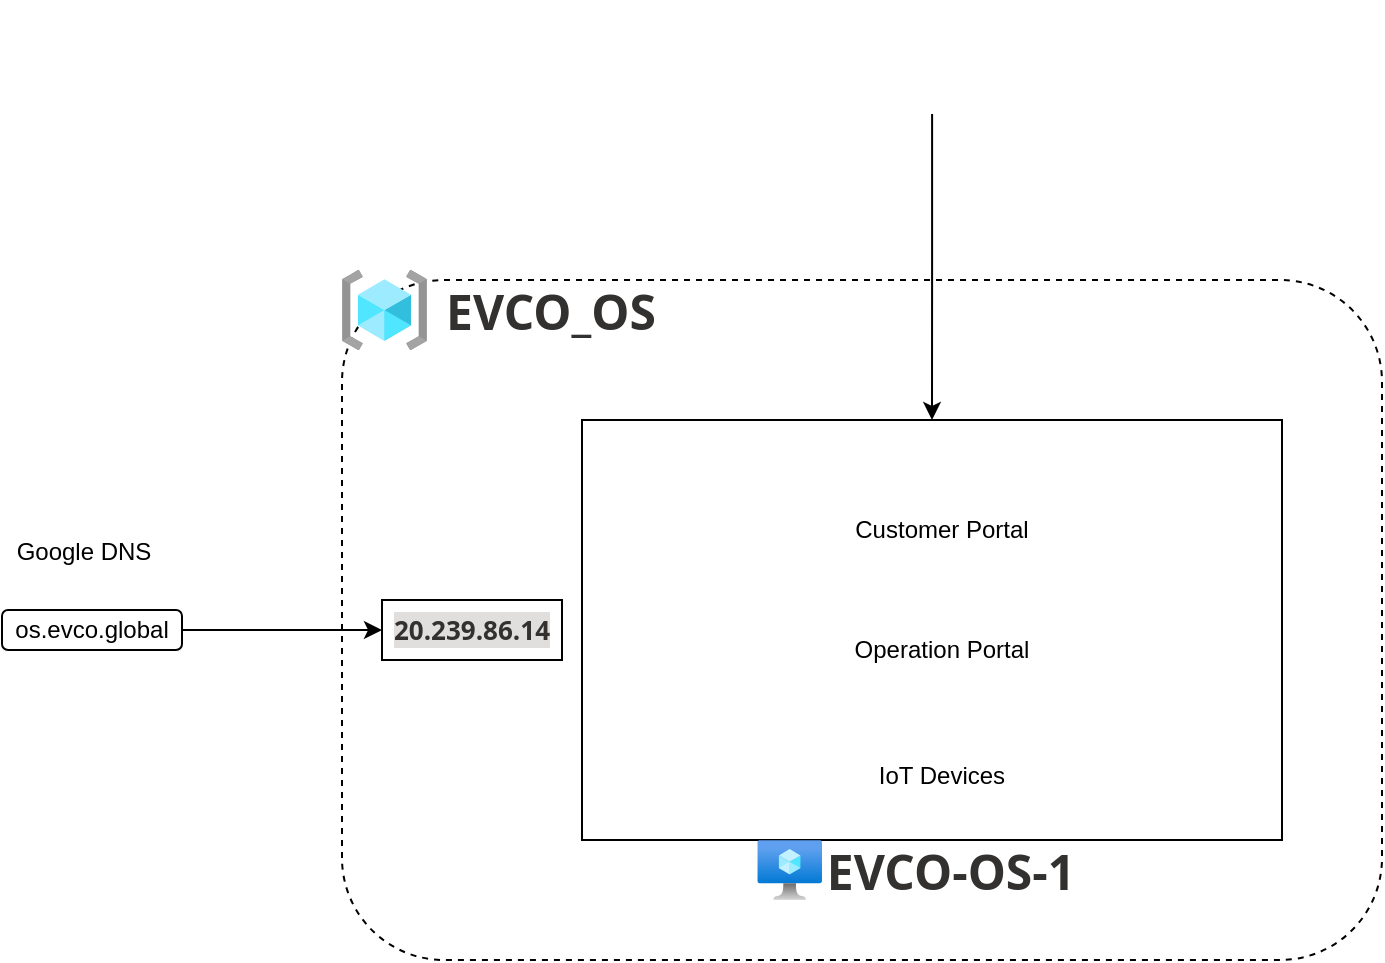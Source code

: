 <mxfile version="19.0.3" type="device" pages="2"><diagram id="h2iiqEeI4lt8GW-t7GKd" name="Current"><mxGraphModel dx="1349" dy="916" grid="1" gridSize="10" guides="1" tooltips="1" connect="1" arrows="1" fold="1" page="1" pageScale="1" pageWidth="850" pageHeight="1100" math="0" shadow="0"><root><mxCell id="0"/><mxCell id="1" parent="0"/><mxCell id="utMhcsCTtxX1kSNzOpCG-17" value="" style="rounded=1;whiteSpace=wrap;html=1;dashed=1;glass=1;fillColor=none;" vertex="1" parent="1"><mxGeometry x="250" y="470" width="520" height="340" as="geometry"/></mxCell><mxCell id="utMhcsCTtxX1kSNzOpCG-1" value="" style="rounded=0;whiteSpace=wrap;html=1;" vertex="1" parent="1"><mxGeometry x="370" y="540" width="350" height="210" as="geometry"/></mxCell><mxCell id="utMhcsCTtxX1kSNzOpCG-2" value="" style="aspect=fixed;html=1;points=[];align=center;image;fontSize=12;image=img/lib/azure2/compute/Virtual_Machine.svg;" vertex="1" parent="1"><mxGeometry x="457.66" y="750" width="32.34" height="30" as="geometry"/></mxCell><mxCell id="utMhcsCTtxX1kSNzOpCG-3" value="&lt;span style=&quot;color: rgb(50, 49, 48); font-family: az_ea_font, &amp;quot;Segoe UI&amp;quot;, az_font, system-ui, -apple-system, BlinkMacSystemFont, Roboto, Oxygen, Ubuntu, Cantarell, &amp;quot;Open Sans&amp;quot;, &amp;quot;Helvetica Neue&amp;quot;, sans-serif; font-size: 13px; font-style: normal; font-variant-ligatures: normal; font-variant-caps: normal; letter-spacing: normal; orphans: 2; text-align: left; text-indent: 0px; text-transform: none; widows: 2; word-spacing: 0px; -webkit-text-stroke-width: 0px; background-color: rgb(225, 223, 221); text-decoration-thickness: initial; text-decoration-style: initial; text-decoration-color: initial; float: none; display: inline !important;&quot;&gt;&lt;b&gt;20.239.86.14&lt;/b&gt;&lt;/span&gt;" style="rounded=0;whiteSpace=wrap;html=1;" vertex="1" parent="1"><mxGeometry x="270" y="630" width="90" height="30" as="geometry"/></mxCell><mxCell id="utMhcsCTtxX1kSNzOpCG-4" value="Google DNS" style="shape=image;verticalLabelPosition=bottom;labelBackgroundColor=default;verticalAlign=top;aspect=fixed;imageAspect=0;image=https://cdn-icons-png.flaticon.com/512/1183/1183595.png;" vertex="1" parent="1"><mxGeometry x="100" y="550" width="42" height="42" as="geometry"/></mxCell><mxCell id="utMhcsCTtxX1kSNzOpCG-7" style="edgeStyle=orthogonalEdgeStyle;rounded=0;orthogonalLoop=1;jettySize=auto;html=1;entryX=0;entryY=0.5;entryDx=0;entryDy=0;" edge="1" parent="1" source="utMhcsCTtxX1kSNzOpCG-5" target="utMhcsCTtxX1kSNzOpCG-3"><mxGeometry relative="1" as="geometry"/></mxCell><mxCell id="utMhcsCTtxX1kSNzOpCG-5" value="os.evco.global" style="rounded=1;whiteSpace=wrap;html=1;" vertex="1" parent="1"><mxGeometry x="80" y="635" width="90" height="20" as="geometry"/></mxCell><mxCell id="utMhcsCTtxX1kSNzOpCG-9" value="&lt;h2 style=&quot;font-size: 24px; margin: 0px 16px 0px 0px; overflow: hidden; text-overflow: ellipsis; line-height: 28px; flex: 0 1 auto; color: rgb(50, 49, 48); font-family: az_ea_font, &amp;quot;Segoe UI&amp;quot;, az_font, system-ui, -apple-system, BlinkMacSystemFont, Roboto, Oxygen, Ubuntu, Cantarell, &amp;quot;Open Sans&amp;quot;, &amp;quot;Helvetica Neue&amp;quot;, sans-serif; text-align: start; background-color: rgb(255, 255, 255); outline: none !important;&quot; aria-describedby=&quot;39863ec9-62a0-472a-be32-78cf1785600c&quot; id=&quot;39863ec9-62a0-472a-be32-78cf1785600d&quot; class=&quot;fxs-blade-title-titleText msportalfx-tooltip-overflow&quot;&gt;EVCO-OS-1&lt;/h2&gt;" style="text;html=1;strokeColor=none;fillColor=none;align=center;verticalAlign=middle;whiteSpace=wrap;rounded=0;" vertex="1" parent="1"><mxGeometry x="490" y="750" width="145" height="30" as="geometry"/></mxCell><mxCell id="utMhcsCTtxX1kSNzOpCG-10" value="" style="shape=image;verticalLabelPosition=bottom;labelBackgroundColor=default;verticalAlign=top;aspect=fixed;imageAspect=0;image=https://cdn-icons-png.flaticon.com/512/1085/1085784.png;" vertex="1" parent="1"><mxGeometry x="420" y="570" width="50" height="50" as="geometry"/></mxCell><mxCell id="utMhcsCTtxX1kSNzOpCG-11" value="Customer Portal" style="text;html=1;strokeColor=none;fillColor=none;align=center;verticalAlign=middle;whiteSpace=wrap;rounded=0;" vertex="1" parent="1"><mxGeometry x="500" y="580" width="100" height="30" as="geometry"/></mxCell><mxCell id="utMhcsCTtxX1kSNzOpCG-12" value="" style="shape=image;verticalLabelPosition=bottom;labelBackgroundColor=default;verticalAlign=top;aspect=fixed;imageAspect=0;image=https://cdn-icons-png.flaticon.com/512/1085/1085784.png;" vertex="1" parent="1"><mxGeometry x="420" y="630" width="50" height="50" as="geometry"/></mxCell><mxCell id="utMhcsCTtxX1kSNzOpCG-13" value="Operation Portal" style="text;html=1;strokeColor=none;fillColor=none;align=center;verticalAlign=middle;whiteSpace=wrap;rounded=0;" vertex="1" parent="1"><mxGeometry x="500" y="640" width="100" height="30" as="geometry"/></mxCell><mxCell id="utMhcsCTtxX1kSNzOpCG-14" value="" style="shape=image;verticalLabelPosition=bottom;labelBackgroundColor=default;verticalAlign=top;aspect=fixed;imageAspect=0;image=https://cdn-icons-png.flaticon.com/512/1085/1085784.png;" vertex="1" parent="1"><mxGeometry x="420" y="693" width="50" height="50" as="geometry"/></mxCell><mxCell id="utMhcsCTtxX1kSNzOpCG-15" value="IoT Devices" style="text;html=1;strokeColor=none;fillColor=none;align=center;verticalAlign=middle;whiteSpace=wrap;rounded=0;" vertex="1" parent="1"><mxGeometry x="500" y="703" width="100" height="30" as="geometry"/></mxCell><mxCell id="utMhcsCTtxX1kSNzOpCG-16" value="" style="shape=image;verticalLabelPosition=bottom;labelBackgroundColor=default;verticalAlign=top;aspect=fixed;imageAspect=0;image=https://cdn-icons-png.flaticon.com/512/1199/1199128.png;" vertex="1" parent="1"><mxGeometry x="650" y="588" width="52" height="52" as="geometry"/></mxCell><mxCell id="utMhcsCTtxX1kSNzOpCG-18" value="&lt;h2 style=&quot;font-size: 24px; margin: 0px 16px 0px 0px; overflow: hidden; text-overflow: ellipsis; line-height: 28px; flex: 0 1 auto; color: rgb(50, 49, 48); font-family: az_ea_font, &amp;quot;Segoe UI&amp;quot;, az_font, system-ui, -apple-system, BlinkMacSystemFont, Roboto, Oxygen, Ubuntu, Cantarell, &amp;quot;Open Sans&amp;quot;, &amp;quot;Helvetica Neue&amp;quot;, sans-serif; text-align: start; background-color: rgb(255, 255, 255); outline: none !important;&quot; aria-describedby=&quot;5c480b2a-7891-4ac2-a34c-e688482373ba&quot; id=&quot;5c480b2a-7891-4ac2-a34c-e688482373bb&quot; class=&quot;fxs-blade-title-titleText msportalfx-tooltip-overflow&quot;&gt;EVCO_OS&lt;/h2&gt;" style="text;html=1;strokeColor=none;fillColor=none;align=center;verticalAlign=middle;whiteSpace=wrap;rounded=0;" vertex="1" parent="1"><mxGeometry x="290" y="470" width="145" height="30" as="geometry"/></mxCell><mxCell id="utMhcsCTtxX1kSNzOpCG-19" value="" style="aspect=fixed;html=1;points=[];align=center;image;fontSize=12;image=img/lib/azure2/general/Resource_Groups.svg;glass=1;dashed=1;fillColor=none;" vertex="1" parent="1"><mxGeometry x="250" y="465" width="42.5" height="40" as="geometry"/></mxCell><mxCell id="utMhcsCTtxX1kSNzOpCG-21" style="edgeStyle=orthogonalEdgeStyle;rounded=0;orthogonalLoop=1;jettySize=auto;html=1;" edge="1" parent="1" source="utMhcsCTtxX1kSNzOpCG-20" target="utMhcsCTtxX1kSNzOpCG-1"><mxGeometry relative="1" as="geometry"/></mxCell><mxCell id="utMhcsCTtxX1kSNzOpCG-20" value="" style="shape=image;verticalLabelPosition=bottom;labelBackgroundColor=default;verticalAlign=top;aspect=fixed;imageAspect=0;image=https://www.gartner.com/imagesrv/peer-insights/vendors/logos/gitlab.png;" vertex="1" parent="1"><mxGeometry x="480.56" y="330" width="128.87" height="57" as="geometry"/></mxCell></root></mxGraphModel></diagram><diagram id="EIpVG_HsgZSqrfVmaJFk" name="PROD"><mxGraphModel dx="944" dy="641" grid="1" gridSize="10" guides="1" tooltips="1" connect="1" arrows="1" fold="1" page="1" pageScale="1" pageWidth="850" pageHeight="1100" math="0" shadow="0"><root><mxCell id="0"/><mxCell id="1" parent="0"/><mxCell id="Sn8x2cxKz4pb6C8Wl1k9-1" value="" style="rounded=1;whiteSpace=wrap;html=1;dashed=1;glass=1;fillColor=none;" vertex="1" parent="1"><mxGeometry x="250" y="470" width="610" height="600" as="geometry"/></mxCell><mxCell id="Sn8x2cxKz4pb6C8Wl1k9-2" value="" style="rounded=0;whiteSpace=wrap;html=1;" vertex="1" parent="1"><mxGeometry x="406" y="540" width="350" height="210" as="geometry"/></mxCell><mxCell id="Sn8x2cxKz4pb6C8Wl1k9-3" value="" style="aspect=fixed;html=1;points=[];align=center;image;fontSize=12;image=img/lib/azure2/compute/Virtual_Machine.svg;" vertex="1" parent="1"><mxGeometry x="493.66" y="750" width="32.34" height="30" as="geometry"/></mxCell><mxCell id="Sn8x2cxKz4pb6C8Wl1k9-5" value="Google DNS" style="shape=image;verticalLabelPosition=bottom;labelBackgroundColor=default;verticalAlign=top;aspect=fixed;imageAspect=0;image=https://cdn-icons-png.flaticon.com/512/1183/1183595.png;" vertex="1" parent="1"><mxGeometry x="102.5" y="624" width="42" height="42" as="geometry"/></mxCell><mxCell id="Sn8x2cxKz4pb6C8Wl1k9-6" style="edgeStyle=orthogonalEdgeStyle;rounded=0;orthogonalLoop=1;jettySize=auto;html=1;entryX=0;entryY=0.5;entryDx=0;entryDy=0;" edge="1" parent="1" source="Sn8x2cxKz4pb6C8Wl1k9-7" target="Sn8x2cxKz4pb6C8Wl1k9-4"><mxGeometry relative="1" as="geometry"/></mxCell><mxCell id="Sn8x2cxKz4pb6C8Wl1k9-7" value="os.evco.global" style="rounded=1;whiteSpace=wrap;html=1;" vertex="1" parent="1"><mxGeometry x="40" y="755" width="90" height="20" as="geometry"/></mxCell><mxCell id="Sn8x2cxKz4pb6C8Wl1k9-8" value="&lt;h2 style=&quot;font-size: 24px; margin: 0px 16px 0px 0px; overflow: hidden; text-overflow: ellipsis; line-height: 28px; flex: 0 1 auto; color: rgb(50, 49, 48); font-family: az_ea_font, &amp;quot;Segoe UI&amp;quot;, az_font, system-ui, -apple-system, BlinkMacSystemFont, Roboto, Oxygen, Ubuntu, Cantarell, &amp;quot;Open Sans&amp;quot;, &amp;quot;Helvetica Neue&amp;quot;, sans-serif; text-align: start; background-color: rgb(255, 255, 255); outline: none !important;&quot; aria-describedby=&quot;39863ec9-62a0-472a-be32-78cf1785600c&quot; id=&quot;39863ec9-62a0-472a-be32-78cf1785600d&quot; class=&quot;fxs-blade-title-titleText msportalfx-tooltip-overflow&quot;&gt;EVCO-OS-01&lt;/h2&gt;" style="text;html=1;strokeColor=none;fillColor=none;align=center;verticalAlign=middle;whiteSpace=wrap;rounded=0;" vertex="1" parent="1"><mxGeometry x="526" y="750" width="170" height="30" as="geometry"/></mxCell><mxCell id="Sn8x2cxKz4pb6C8Wl1k9-9" value="" style="shape=image;verticalLabelPosition=bottom;labelBackgroundColor=default;verticalAlign=top;aspect=fixed;imageAspect=0;image=https://cdn-icons-png.flaticon.com/512/1085/1085784.png;" vertex="1" parent="1"><mxGeometry x="456" y="570" width="50" height="50" as="geometry"/></mxCell><mxCell id="Sn8x2cxKz4pb6C8Wl1k9-10" value="Customer Portal" style="text;html=1;strokeColor=none;fillColor=none;align=center;verticalAlign=middle;whiteSpace=wrap;rounded=0;" vertex="1" parent="1"><mxGeometry x="536" y="580" width="100" height="30" as="geometry"/></mxCell><mxCell id="Sn8x2cxKz4pb6C8Wl1k9-11" value="" style="shape=image;verticalLabelPosition=bottom;labelBackgroundColor=default;verticalAlign=top;aspect=fixed;imageAspect=0;image=https://cdn-icons-png.flaticon.com/512/1085/1085784.png;" vertex="1" parent="1"><mxGeometry x="456" y="630" width="50" height="50" as="geometry"/></mxCell><mxCell id="Sn8x2cxKz4pb6C8Wl1k9-12" value="Operation Portal" style="text;html=1;strokeColor=none;fillColor=none;align=center;verticalAlign=middle;whiteSpace=wrap;rounded=0;" vertex="1" parent="1"><mxGeometry x="536" y="640" width="100" height="30" as="geometry"/></mxCell><mxCell id="Sn8x2cxKz4pb6C8Wl1k9-13" value="" style="shape=image;verticalLabelPosition=bottom;labelBackgroundColor=default;verticalAlign=top;aspect=fixed;imageAspect=0;image=https://cdn-icons-png.flaticon.com/512/1085/1085784.png;" vertex="1" parent="1"><mxGeometry x="456" y="693" width="50" height="50" as="geometry"/></mxCell><mxCell id="Sn8x2cxKz4pb6C8Wl1k9-14" value="IoT Devices" style="text;html=1;strokeColor=none;fillColor=none;align=center;verticalAlign=middle;whiteSpace=wrap;rounded=0;" vertex="1" parent="1"><mxGeometry x="536" y="703" width="100" height="30" as="geometry"/></mxCell><mxCell id="Sn8x2cxKz4pb6C8Wl1k9-45" style="edgeStyle=none;rounded=0;orthogonalLoop=1;jettySize=auto;html=1;entryX=1;entryY=0.5;entryDx=0;entryDy=0;" edge="1" parent="1" source="Sn8x2cxKz4pb6C8Wl1k9-15" target="Sn8x2cxKz4pb6C8Wl1k9-2"><mxGeometry relative="1" as="geometry"/></mxCell><mxCell id="Sn8x2cxKz4pb6C8Wl1k9-46" style="edgeStyle=none;rounded=0;orthogonalLoop=1;jettySize=auto;html=1;entryX=1;entryY=0.5;entryDx=0;entryDy=0;" edge="1" parent="1" source="Sn8x2cxKz4pb6C8Wl1k9-15" target="Sn8x2cxKz4pb6C8Wl1k9-21"><mxGeometry relative="1" as="geometry"/></mxCell><mxCell id="Sn8x2cxKz4pb6C8Wl1k9-15" value="" style="shape=image;verticalLabelPosition=bottom;labelBackgroundColor=default;verticalAlign=top;aspect=fixed;imageAspect=0;image=https://cdn-icons-png.flaticon.com/512/1199/1199128.png;" vertex="1" parent="1"><mxGeometry x="808" y="758" width="52" height="52" as="geometry"/></mxCell><mxCell id="Sn8x2cxKz4pb6C8Wl1k9-16" value="&lt;h2 style=&quot;font-size: 24px; margin: 0px 16px 0px 0px; overflow: hidden; text-overflow: ellipsis; line-height: 28px; flex: 0 1 auto; color: rgb(50, 49, 48); font-family: az_ea_font, &amp;quot;Segoe UI&amp;quot;, az_font, system-ui, -apple-system, BlinkMacSystemFont, Roboto, Oxygen, Ubuntu, Cantarell, &amp;quot;Open Sans&amp;quot;, &amp;quot;Helvetica Neue&amp;quot;, sans-serif; text-align: start; background-color: rgb(255, 255, 255); outline: none !important;&quot; aria-describedby=&quot;5c480b2a-7891-4ac2-a34c-e688482373ba&quot; id=&quot;5c480b2a-7891-4ac2-a34c-e688482373bb&quot; class=&quot;fxs-blade-title-titleText msportalfx-tooltip-overflow&quot;&gt;EVCO_PROD_RG&lt;/h2&gt;" style="text;html=1;strokeColor=none;fillColor=none;align=center;verticalAlign=middle;whiteSpace=wrap;rounded=0;" vertex="1" parent="1"><mxGeometry x="300.56" y="470" width="180" height="30" as="geometry"/></mxCell><mxCell id="Sn8x2cxKz4pb6C8Wl1k9-17" value="" style="aspect=fixed;html=1;points=[];align=center;image;fontSize=12;image=img/lib/azure2/general/Resource_Groups.svg;glass=1;dashed=1;fillColor=none;" vertex="1" parent="1"><mxGeometry x="250" y="465" width="42.5" height="40" as="geometry"/></mxCell><mxCell id="Sn8x2cxKz4pb6C8Wl1k9-18" style="edgeStyle=orthogonalEdgeStyle;rounded=0;orthogonalLoop=1;jettySize=auto;html=1;" edge="1" parent="1" source="Sn8x2cxKz4pb6C8Wl1k9-19" target="Sn8x2cxKz4pb6C8Wl1k9-2"><mxGeometry relative="1" as="geometry"/></mxCell><mxCell id="Sn8x2cxKz4pb6C8Wl1k9-19" value="" style="shape=image;verticalLabelPosition=bottom;labelBackgroundColor=default;verticalAlign=top;aspect=fixed;imageAspect=0;image=https://www.gartner.com/imagesrv/peer-insights/vendors/logos/gitlab.png;" vertex="1" parent="1"><mxGeometry x="516.56" y="330" width="128.87" height="57" as="geometry"/></mxCell><mxCell id="Sn8x2cxKz4pb6C8Wl1k9-20" value="WAF" style="aspect=fixed;html=1;points=[];align=center;image;fontSize=12;image=img/lib/azure2/networking/Application_Gateways.svg;glass=1;dashed=1;fillColor=none;" vertex="1" parent="1"><mxGeometry x="250" y="733" width="64" height="64" as="geometry"/></mxCell><mxCell id="Sn8x2cxKz4pb6C8Wl1k9-21" value="" style="rounded=0;whiteSpace=wrap;html=1;" vertex="1" parent="1"><mxGeometry x="406" y="810" width="350" height="210" as="geometry"/></mxCell><mxCell id="Sn8x2cxKz4pb6C8Wl1k9-22" value="" style="aspect=fixed;html=1;points=[];align=center;image;fontSize=12;image=img/lib/azure2/compute/Virtual_Machine.svg;" vertex="1" parent="1"><mxGeometry x="493.66" y="1020" width="32.34" height="30" as="geometry"/></mxCell><mxCell id="Sn8x2cxKz4pb6C8Wl1k9-23" value="&lt;h2 style=&quot;font-size: 24px; margin: 0px 16px 0px 0px; overflow: hidden; text-overflow: ellipsis; line-height: 28px; flex: 0 1 auto; color: rgb(50, 49, 48); font-family: az_ea_font, &amp;quot;Segoe UI&amp;quot;, az_font, system-ui, -apple-system, BlinkMacSystemFont, Roboto, Oxygen, Ubuntu, Cantarell, &amp;quot;Open Sans&amp;quot;, &amp;quot;Helvetica Neue&amp;quot;, sans-serif; text-align: start; background-color: rgb(255, 255, 255); outline: none !important;&quot; aria-describedby=&quot;39863ec9-62a0-472a-be32-78cf1785600c&quot; id=&quot;39863ec9-62a0-472a-be32-78cf1785600d&quot; class=&quot;fxs-blade-title-titleText msportalfx-tooltip-overflow&quot;&gt;EVCO-OS-02&lt;/h2&gt;" style="text;html=1;strokeColor=none;fillColor=none;align=center;verticalAlign=middle;whiteSpace=wrap;rounded=0;" vertex="1" parent="1"><mxGeometry x="526" y="1020" width="170" height="30" as="geometry"/></mxCell><mxCell id="Sn8x2cxKz4pb6C8Wl1k9-24" value="" style="shape=image;verticalLabelPosition=bottom;labelBackgroundColor=default;verticalAlign=top;aspect=fixed;imageAspect=0;image=https://cdn-icons-png.flaticon.com/512/1085/1085784.png;" vertex="1" parent="1"><mxGeometry x="456" y="840" width="50" height="50" as="geometry"/></mxCell><mxCell id="Sn8x2cxKz4pb6C8Wl1k9-25" value="Customer Portal" style="text;html=1;strokeColor=none;fillColor=none;align=center;verticalAlign=middle;whiteSpace=wrap;rounded=0;" vertex="1" parent="1"><mxGeometry x="536" y="850" width="100" height="30" as="geometry"/></mxCell><mxCell id="Sn8x2cxKz4pb6C8Wl1k9-26" value="" style="shape=image;verticalLabelPosition=bottom;labelBackgroundColor=default;verticalAlign=top;aspect=fixed;imageAspect=0;image=https://cdn-icons-png.flaticon.com/512/1085/1085784.png;" vertex="1" parent="1"><mxGeometry x="456" y="900" width="50" height="50" as="geometry"/></mxCell><mxCell id="Sn8x2cxKz4pb6C8Wl1k9-27" value="Operation Portal" style="text;html=1;strokeColor=none;fillColor=none;align=center;verticalAlign=middle;whiteSpace=wrap;rounded=0;" vertex="1" parent="1"><mxGeometry x="536" y="910" width="100" height="30" as="geometry"/></mxCell><mxCell id="Sn8x2cxKz4pb6C8Wl1k9-28" value="" style="shape=image;verticalLabelPosition=bottom;labelBackgroundColor=default;verticalAlign=top;aspect=fixed;imageAspect=0;image=https://cdn-icons-png.flaticon.com/512/1085/1085784.png;" vertex="1" parent="1"><mxGeometry x="456" y="963" width="50" height="50" as="geometry"/></mxCell><mxCell id="Sn8x2cxKz4pb6C8Wl1k9-29" value="IoT Devices" style="text;html=1;strokeColor=none;fillColor=none;align=center;verticalAlign=middle;whiteSpace=wrap;rounded=0;" vertex="1" parent="1"><mxGeometry x="536" y="973" width="100" height="30" as="geometry"/></mxCell><mxCell id="Sn8x2cxKz4pb6C8Wl1k9-31" style="edgeStyle=orthogonalEdgeStyle;rounded=0;orthogonalLoop=1;jettySize=auto;html=1;entryX=0;entryY=0.75;entryDx=0;entryDy=0;" edge="1" parent="1" source="Sn8x2cxKz4pb6C8Wl1k9-30" target="Sn8x2cxKz4pb6C8Wl1k9-4"><mxGeometry relative="1" as="geometry"/></mxCell><mxCell id="Sn8x2cxKz4pb6C8Wl1k9-30" value="cs.evco.global" style="rounded=1;whiteSpace=wrap;html=1;" vertex="1" parent="1"><mxGeometry x="40" y="790" width="90" height="20" as="geometry"/></mxCell><mxCell id="Sn8x2cxKz4pb6C8Wl1k9-4" value="&lt;span style=&quot;color: rgb(50, 49, 48); font-family: az_ea_font, &amp;quot;Segoe UI&amp;quot;, az_font, system-ui, -apple-system, BlinkMacSystemFont, Roboto, Oxygen, Ubuntu, Cantarell, &amp;quot;Open Sans&amp;quot;, &amp;quot;Helvetica Neue&amp;quot;, sans-serif; font-size: 13px; font-style: normal; font-variant-ligatures: normal; font-variant-caps: normal; letter-spacing: normal; orphans: 2; text-align: left; text-indent: 0px; text-transform: none; widows: 2; word-spacing: 0px; -webkit-text-stroke-width: 0px; background-color: rgb(225, 223, 221); text-decoration-thickness: initial; text-decoration-style: initial; text-decoration-color: initial; float: none; display: inline !important;&quot;&gt;&lt;b&gt;public ip&lt;/b&gt;&lt;/span&gt;" style="rounded=0;whiteSpace=wrap;html=1;" vertex="1" parent="1"><mxGeometry x="160" y="750" width="90" height="30" as="geometry"/></mxCell><mxCell id="Sn8x2cxKz4pb6C8Wl1k9-35" style="rounded=0;orthogonalLoop=1;jettySize=auto;html=1;entryX=0;entryY=0.5;entryDx=0;entryDy=0;" edge="1" parent="1" source="Sn8x2cxKz4pb6C8Wl1k9-32" target="Sn8x2cxKz4pb6C8Wl1k9-9"><mxGeometry relative="1" as="geometry"/></mxCell><mxCell id="Sn8x2cxKz4pb6C8Wl1k9-36" style="edgeStyle=none;rounded=0;orthogonalLoop=1;jettySize=auto;html=1;entryX=0;entryY=0.75;entryDx=0;entryDy=0;" edge="1" parent="1" source="Sn8x2cxKz4pb6C8Wl1k9-32" target="Sn8x2cxKz4pb6C8Wl1k9-24"><mxGeometry relative="1" as="geometry"/></mxCell><mxCell id="Sn8x2cxKz4pb6C8Wl1k9-32" value="Listener" style="aspect=fixed;perimeter=ellipsePerimeter;html=1;align=center;shadow=0;dashed=0;fontColor=#4277BB;labelBackgroundColor=#ffffff;fontSize=12;spacingTop=3;image;image=img/lib/ibm/vpc/LoadBalancerListener.svg;glass=1;fillColor=none;" vertex="1" parent="1"><mxGeometry x="314" y="705" width="30" height="30" as="geometry"/></mxCell><mxCell id="Sn8x2cxKz4pb6C8Wl1k9-37" style="edgeStyle=none;rounded=0;orthogonalLoop=1;jettySize=auto;html=1;entryX=0;entryY=0.5;entryDx=0;entryDy=0;" edge="1" parent="1" source="Sn8x2cxKz4pb6C8Wl1k9-33" target="Sn8x2cxKz4pb6C8Wl1k9-11"><mxGeometry relative="1" as="geometry"/></mxCell><mxCell id="Sn8x2cxKz4pb6C8Wl1k9-38" style="edgeStyle=none;rounded=0;orthogonalLoop=1;jettySize=auto;html=1;entryX=0;entryY=0.5;entryDx=0;entryDy=0;" edge="1" parent="1" source="Sn8x2cxKz4pb6C8Wl1k9-33" target="Sn8x2cxKz4pb6C8Wl1k9-26"><mxGeometry relative="1" as="geometry"/></mxCell><mxCell id="Sn8x2cxKz4pb6C8Wl1k9-33" value="Listener" style="aspect=fixed;perimeter=ellipsePerimeter;html=1;align=center;shadow=0;dashed=0;fontColor=#4277BB;labelBackgroundColor=#ffffff;fontSize=12;spacingTop=3;image;image=img/lib/ibm/vpc/LoadBalancerListener.svg;glass=1;fillColor=none;" vertex="1" parent="1"><mxGeometry x="314" y="760" width="30" height="30" as="geometry"/></mxCell><mxCell id="Sn8x2cxKz4pb6C8Wl1k9-39" style="edgeStyle=none;rounded=0;orthogonalLoop=1;jettySize=auto;html=1;entryX=0;entryY=0.5;entryDx=0;entryDy=0;" edge="1" parent="1" source="Sn8x2cxKz4pb6C8Wl1k9-34" target="Sn8x2cxKz4pb6C8Wl1k9-13"><mxGeometry relative="1" as="geometry"/></mxCell><mxCell id="Sn8x2cxKz4pb6C8Wl1k9-40" style="edgeStyle=none;rounded=0;orthogonalLoop=1;jettySize=auto;html=1;entryX=0;entryY=0.5;entryDx=0;entryDy=0;" edge="1" parent="1" source="Sn8x2cxKz4pb6C8Wl1k9-34" target="Sn8x2cxKz4pb6C8Wl1k9-28"><mxGeometry relative="1" as="geometry"/></mxCell><mxCell id="Sn8x2cxKz4pb6C8Wl1k9-34" value="Listener" style="aspect=fixed;perimeter=ellipsePerimeter;html=1;align=center;shadow=0;dashed=0;fontColor=#4277BB;labelBackgroundColor=#ffffff;fontSize=12;spacingTop=3;image;image=img/lib/ibm/vpc/LoadBalancerListener.svg;glass=1;fillColor=none;" vertex="1" parent="1"><mxGeometry x="314" y="822" width="30" height="30" as="geometry"/></mxCell></root></mxGraphModel></diagram></mxfile>